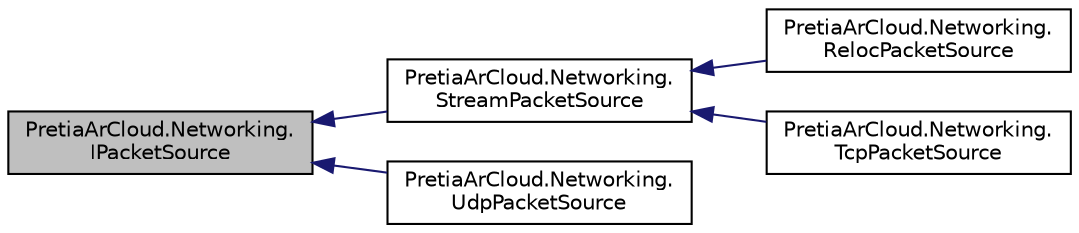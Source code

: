 digraph "PretiaArCloud.Networking.IPacketSource"
{
 // LATEX_PDF_SIZE
  edge [fontname="Helvetica",fontsize="10",labelfontname="Helvetica",labelfontsize="10"];
  node [fontname="Helvetica",fontsize="10",shape=record];
  rankdir="LR";
  Node1 [label="PretiaArCloud.Networking.\lIPacketSource",height=0.2,width=0.4,color="black", fillcolor="grey75", style="filled", fontcolor="black",tooltip=" "];
  Node1 -> Node2 [dir="back",color="midnightblue",fontsize="10",style="solid",fontname="Helvetica"];
  Node2 [label="PretiaArCloud.Networking.\lStreamPacketSource",height=0.2,width=0.4,color="black", fillcolor="white", style="filled",URL="$classPretiaArCloud_1_1Networking_1_1StreamPacketSource.html",tooltip=" "];
  Node2 -> Node3 [dir="back",color="midnightblue",fontsize="10",style="solid",fontname="Helvetica"];
  Node3 [label="PretiaArCloud.Networking.\lRelocPacketSource",height=0.2,width=0.4,color="black", fillcolor="white", style="filled",URL="$classPretiaArCloud_1_1Networking_1_1RelocPacketSource.html",tooltip=" "];
  Node2 -> Node4 [dir="back",color="midnightblue",fontsize="10",style="solid",fontname="Helvetica"];
  Node4 [label="PretiaArCloud.Networking.\lTcpPacketSource",height=0.2,width=0.4,color="black", fillcolor="white", style="filled",URL="$classPretiaArCloud_1_1Networking_1_1TcpPacketSource.html",tooltip=" "];
  Node1 -> Node5 [dir="back",color="midnightblue",fontsize="10",style="solid",fontname="Helvetica"];
  Node5 [label="PretiaArCloud.Networking.\lUdpPacketSource",height=0.2,width=0.4,color="black", fillcolor="white", style="filled",URL="$classPretiaArCloud_1_1Networking_1_1UdpPacketSource.html",tooltip=" "];
}
